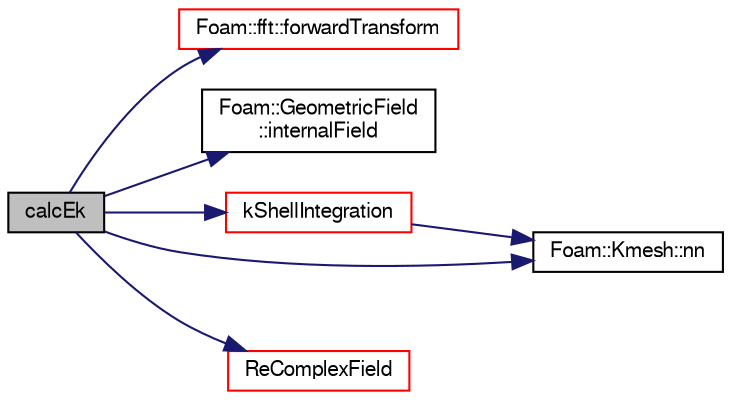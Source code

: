 digraph "calcEk"
{
  bgcolor="transparent";
  edge [fontname="FreeSans",fontsize="10",labelfontname="FreeSans",labelfontsize="10"];
  node [fontname="FreeSans",fontsize="10",shape=record];
  rankdir="LR";
  Node131263 [label="calcEk",height=0.2,width=0.4,color="black", fillcolor="grey75", style="filled", fontcolor="black"];
  Node131263 -> Node131264 [color="midnightblue",fontsize="10",style="solid",fontname="FreeSans"];
  Node131264 [label="Foam::fft::forwardTransform",height=0.2,width=0.4,color="red",URL="$a28942.html#a909d862c857f6ee70fd15d16a252aafe"];
  Node131263 -> Node131268 [color="midnightblue",fontsize="10",style="solid",fontname="FreeSans"];
  Node131268 [label="Foam::GeometricField\l::internalField",height=0.2,width=0.4,color="black",URL="$a22434.html#a9536140d36d69bbac40496f6b817aa0a",tooltip="Return internal field. "];
  Node131263 -> Node131269 [color="midnightblue",fontsize="10",style="solid",fontname="FreeSans"];
  Node131269 [label="kShellIntegration",height=0.2,width=0.4,color="red",URL="$a21124.html#aec40163ae7e05b5bceffe68aa37ea9ae"];
  Node131269 -> Node131285 [color="midnightblue",fontsize="10",style="solid",fontname="FreeSans"];
  Node131285 [label="Foam::Kmesh::nn",height=0.2,width=0.4,color="black",URL="$a28946.html#a4e4ffc48c2f892af4ccabc33423782f9"];
  Node131263 -> Node131285 [color="midnightblue",fontsize="10",style="solid",fontname="FreeSans"];
  Node131263 -> Node131286 [color="midnightblue",fontsize="10",style="solid",fontname="FreeSans"];
  Node131286 [label="ReComplexField",height=0.2,width=0.4,color="red",URL="$a21124.html#a8f82cab0f5d0191786e8cf40b2aafcd6"];
}

